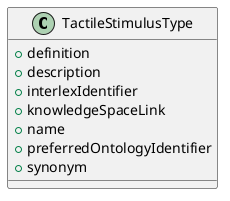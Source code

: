 @startuml
class TactileStimulusType {
+definition
+description
+interlexIdentifier
+knowledgeSpaceLink
+name
+preferredOntologyIdentifier
+synonym

}

@enduml